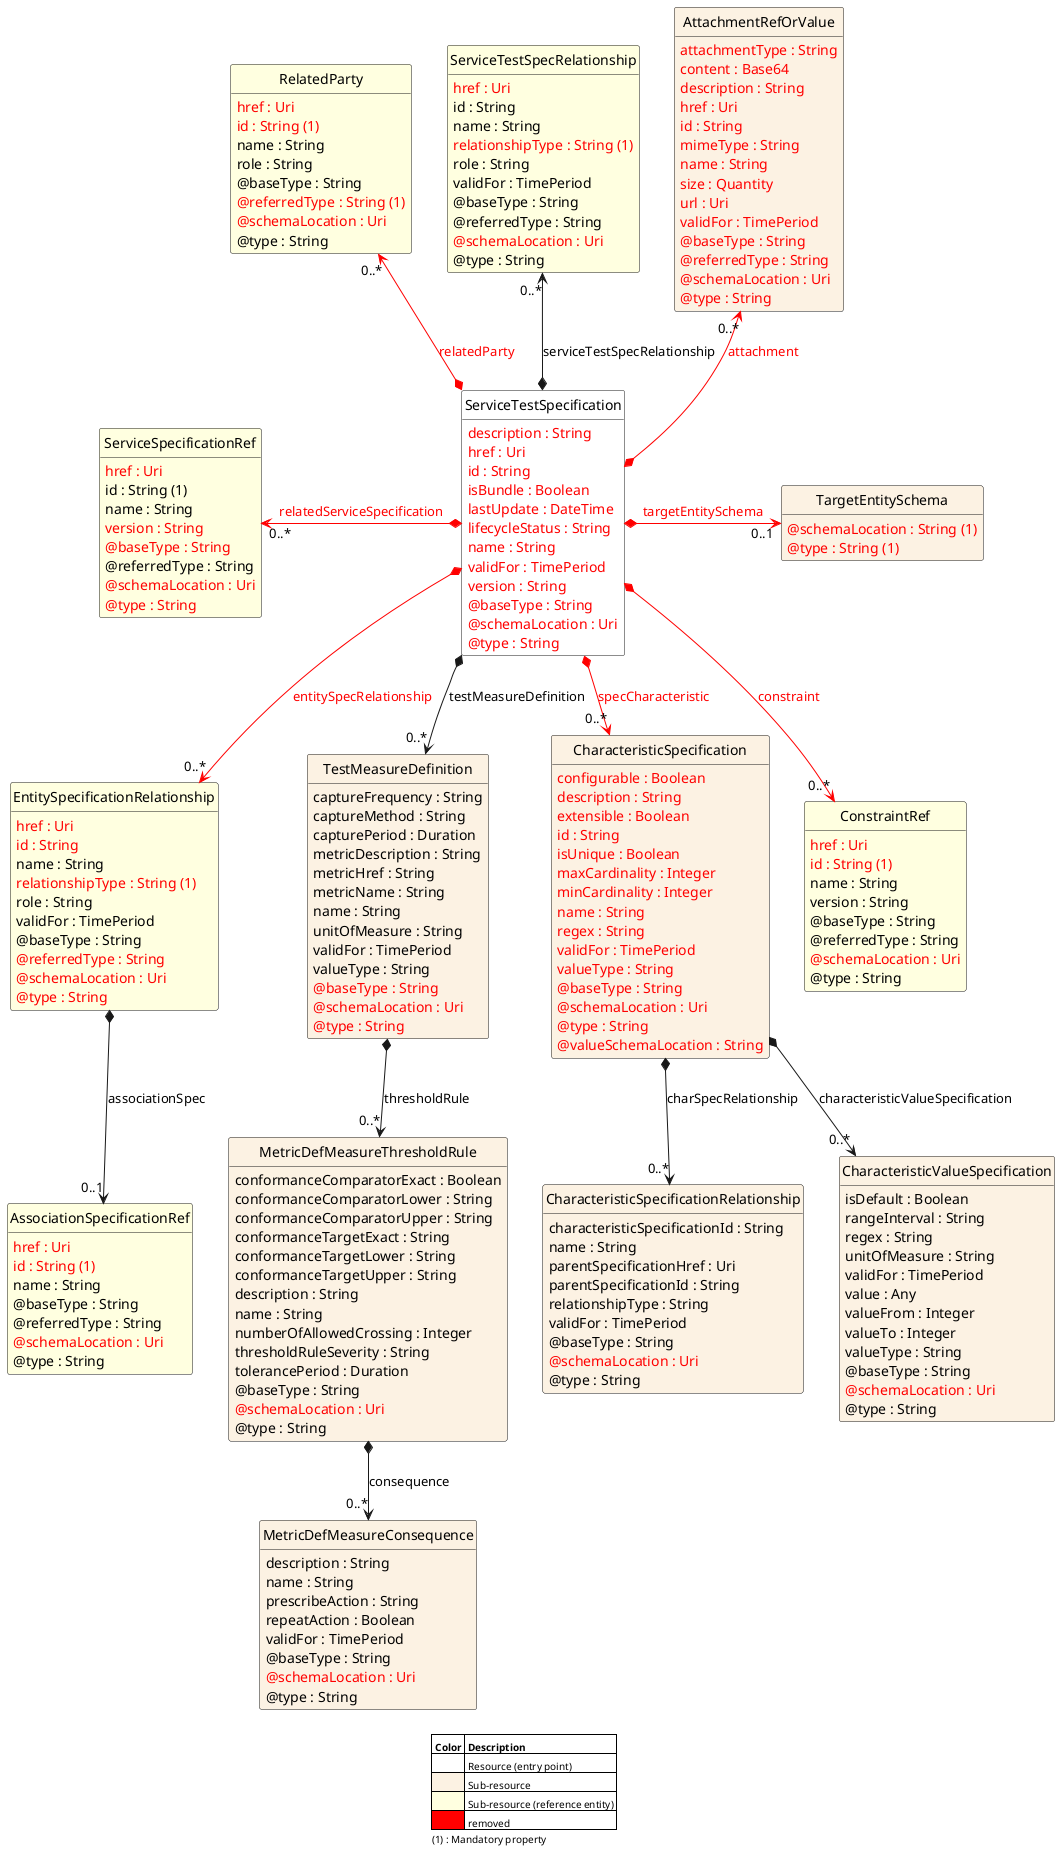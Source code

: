 @startuml
'
' Resource:  ServiceTestSpecification
' Source:    TMF653-ServiceTest-v4.2.0.swagger.json
'
hide circle
hide methods
hide stereotype
show <<Enumeration>> stereotype
skinparam class {
   BorderColor<<Extension>> red
   FontColor<<Extension>> red
   backgroundColor<<Enumeration>> #E6F5F7
   backgroundColor<<Ref>> #FFFFE0
   backgroundColor<<Pivot>> #FFFFFFF
   backgroundColor<<Resource>> #FCF2E3
   backgroundColor<<SubResource>> #FFFFFFF
   backgroundColor<<SubResourceReference>> #FADADD
}

skinparam legend {
   borderRoundCorner 0
   borderColor red
   backgroundColor white
}

class ServiceTestSpecification  <<Pivot>> {
    <color:red>description : String
    <color:red>href : Uri
    <color:red>id : String
    <color:red>isBundle : Boolean
    <color:red>lastUpdate : DateTime
    <color:red>lifecycleStatus : String
    <color:red>name : String
    <color:red>validFor : TimePeriod
    <color:red>version : String
    <color:red>@baseType : String
    <color:red>@schemaLocation : Uri
    <color:red>@type : String
}

class AssociationSpecificationRef  <<Ref>> {
    <color:red>href : Uri
    <color:red>{field}id : String (1)
    name : String
    @baseType : String
    @referredType : String
    <color:red>@schemaLocation : Uri
    @type : String
}

class ServiceSpecificationRef  <<Ref>> {
    <color:red>href : Uri
    {field}id : String (1)
    name : String
    <color:red>version : String
    <color:red>@baseType : String
    @referredType : String
    <color:red>@schemaLocation : Uri
    <color:red>@type : String
}

class TargetEntitySchema <<Resource>> {
    <color:red>{field}@schemaLocation : String (1)
    <color:red>{field}@type : String (1)
}

class CharacteristicSpecificationRelationship <<Resource>> {
    characteristicSpecificationId : String
    name : String
    parentSpecificationHref : Uri
    parentSpecificationId : String
    relationshipType : String
    validFor : TimePeriod
    @baseType : String
    <color:red>@schemaLocation : Uri
    @type : String
}

class MetricDefMeasureConsequence <<Resource>> {
    description : String
    name : String
    prescribeAction : String
    repeatAction : Boolean
    validFor : TimePeriod
    @baseType : String
    <color:red>@schemaLocation : Uri
    @type : String
}

class EntitySpecificationRelationship  <<Ref>> {
    <color:red>href : Uri
    <color:red>id : String
    name : String
    <color:red>{field}relationshipType : String (1)
    role : String
    validFor : TimePeriod
    @baseType : String
    <color:red>@referredType : String
    <color:red>@schemaLocation : Uri
    <color:red>@type : String
}

class TestMeasureDefinition <<Resource>> {
    captureFrequency : String
    captureMethod : String
    capturePeriod : Duration
    metricDescription : String
    metricHref : String
    metricName : String
    name : String
    unitOfMeasure : String
    validFor : TimePeriod
    valueType : String
    <color:red>@baseType : String
    <color:red>@schemaLocation : Uri
    <color:red>@type : String
}

class RelatedParty  <<Ref>> {
    <color:red>href : Uri
    <color:red>{field}id : String (1)
    name : String
    role : String
    @baseType : String
    <color:red>{field}@referredType : String (1)
    <color:red>@schemaLocation : Uri
    @type : String
}

class ServiceTestSpecRelationship  <<Ref>> {
    <color:red>href : Uri
    id : String
    name : String
    <color:red>{field}relationshipType : String (1)
    role : String
    validFor : TimePeriod
    @baseType : String
    @referredType : String
    <color:red>@schemaLocation : Uri
    @type : String
}

class CharacteristicSpecification <<Resource>> {
    <color:red>configurable : Boolean
    <color:red>description : String
    <color:red>extensible : Boolean
    <color:red>id : String
    <color:red>isUnique : Boolean
    <color:red>maxCardinality : Integer
    <color:red>minCardinality : Integer
    <color:red>name : String
    <color:red>regex : String
    <color:red>validFor : TimePeriod
    <color:red>valueType : String
    <color:red>@baseType : String
    <color:red>@schemaLocation : Uri
    <color:red>@type : String
    <color:red>@valueSchemaLocation : String
}

class AttachmentRefOrValue <<Resource>> {
    <color:red>attachmentType : String
    <color:red>content : Base64
    <color:red>description : String
    <color:red>href : Uri
    <color:red>id : String
    <color:red>mimeType : String
    <color:red>name : String
    <color:red>size : Quantity
    <color:red>url : Uri
    <color:red>validFor : TimePeriod
    <color:red>@baseType : String
    <color:red>@referredType : String
    <color:red>@schemaLocation : Uri
    <color:red>@type : String
}

class MetricDefMeasureThresholdRule <<Resource>> {
    conformanceComparatorExact : Boolean
    conformanceComparatorLower : String
    conformanceComparatorUpper : String
    conformanceTargetExact : String
    conformanceTargetLower : String
    conformanceTargetUpper : String
    description : String
    name : String
    numberOfAllowedCrossing : Integer
    thresholdRuleSeverity : String
    tolerancePeriod : Duration
    @baseType : String
    <color:red>@schemaLocation : Uri
    @type : String
}

class ConstraintRef  <<Ref>> {
    <color:red>href : Uri
    <color:red>{field}id : String (1)
    name : String
    version : String
    @baseType : String
    @referredType : String
    <color:red>@schemaLocation : Uri
    @type : String
}

class CharacteristicValueSpecification <<Resource>> {
    isDefault : Boolean
    rangeInterval : String
    regex : String
    unitOfMeasure : String
    validFor : TimePeriod
    value : Any
    valueFrom : Integer
    valueTo : Integer
    valueType : String
    @baseType : String
    <color:red>@schemaLocation : Uri
    @type : String
}

'sequence: 13
'processing edges for ServiceTestSpecification
ServiceTestSpecification *-->  "0..*" TestMeasureDefinition : testMeasureDefinition

ServiceTestSpecification *-[#red]->  "0..*" EntitySpecificationRelationship : <color:red>entitySpecRelationship

ServiceTestSpecification *-[#red]->  "0..*" CharacteristicSpecification : <color:red>specCharacteristic

'sequence: 77
'processing edges for TestMeasureDefinition
TestMeasureDefinition *-->  "0..*" MetricDefMeasureThresholdRule : thresholdRule

ServiceTestSpecification *-left[#red]-> "0..*" ServiceSpecificationRef : <color:red>relatedServiceSpecification

ServiceTestSpecification *-right[#red]-> "0..1" TargetEntitySchema : <color:red>targetEntitySchema

RelatedParty "0..*" <-[#red]-* ServiceTestSpecification : <color:red>relatedParty

ServiceTestSpecRelationship "0..*" <--* ServiceTestSpecification : serviceTestSpecRelationship

AttachmentRefOrValue "0..*" <-[#red]-* ServiceTestSpecification : <color:red>attachment

ServiceTestSpecification *-[#red]->  "0..*" ConstraintRef : <color:red>constraint

'sequence: 63
'processing edges for EntitySpecificationRelationship
'completed processing of edges for EntitySpecificationRelationship
'processing edges for EntitySpecificationRelationship
EntitySpecificationRelationship *-->  "0..1" AssociationSpecificationRef : associationSpec

'sequence: 143
'processing edges for MetricDefMeasureThresholdRule
'completed processing of edges for MetricDefMeasureThresholdRule
'processing edges for MetricDefMeasureThresholdRule
MetricDefMeasureThresholdRule *-->  "0..*" MetricDefMeasureConsequence : consequence

'sequence: 113
'processing edges for CharacteristicSpecification
'completed processing of edges for CharacteristicSpecification
'processing edges for CharacteristicSpecification
CharacteristicSpecification *-->  "0..*" CharacteristicSpecificationRelationship : charSpecRelationship

CharacteristicSpecification *-->  "0..*" CharacteristicValueSpecification : characteristicValueSpecification




skinparam legendBackgroundColor #transparent
skinparam legendBorderColor #transparent

legend
   |= <size:10>Color |= <size:10>Description |
   | <#FFFFFFF> | <size:10>Resource (entry point) |
   | <#FCF2E3> | <size:10>Sub-resource |
   | <#FFFFE0> | <size:10>Sub-resource (reference entity) |
   | <#red> | <size:10>removed |
 <size:10>(1) : Mandatory property
endlegend

@enduml

